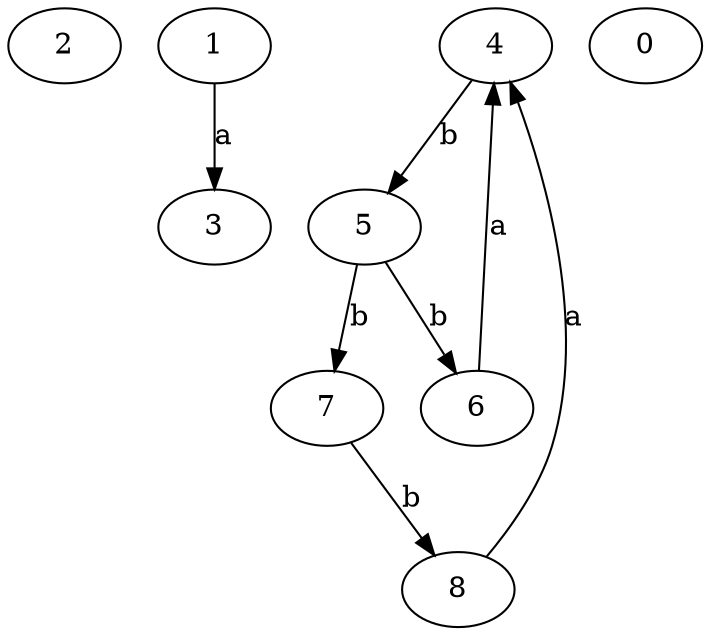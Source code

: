strict digraph  {
2;
3;
4;
0;
5;
6;
7;
1;
8;
4 -> 5  [label=b];
5 -> 6  [label=b];
5 -> 7  [label=b];
6 -> 4  [label=a];
7 -> 8  [label=b];
1 -> 3  [label=a];
8 -> 4  [label=a];
}

